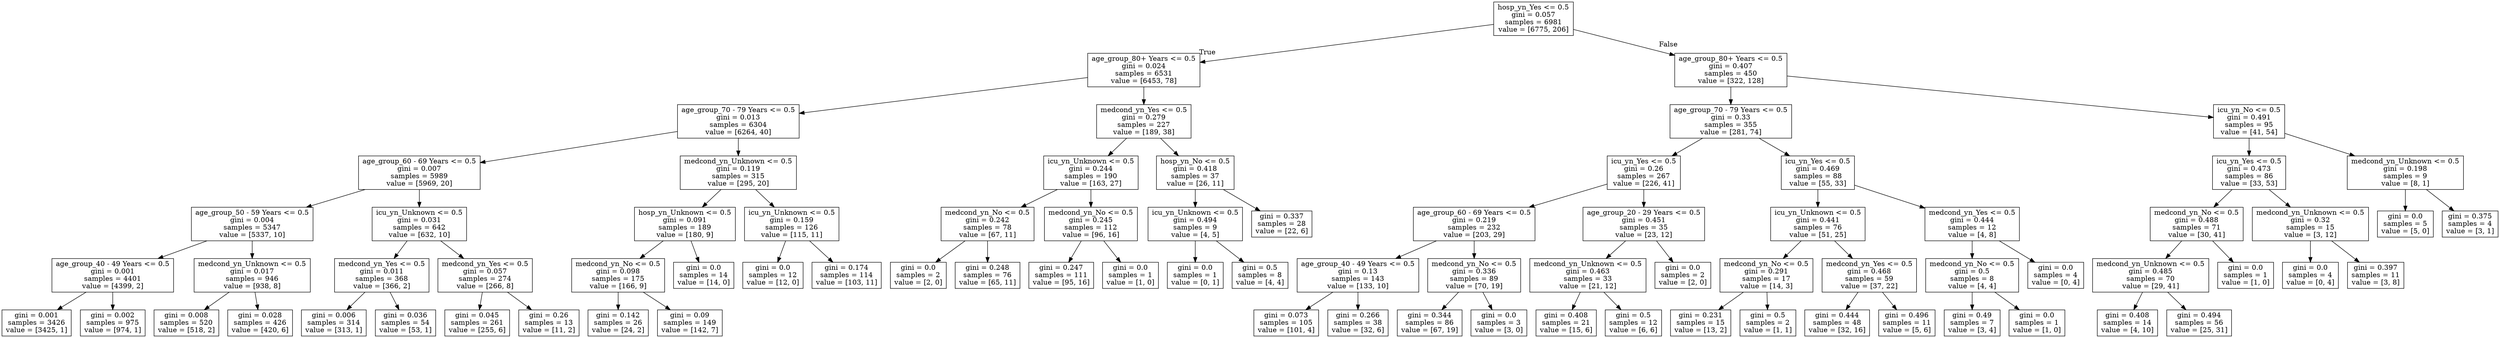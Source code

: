 digraph Tree {
node [shape=box] ;
0 [label="hosp_yn_Yes <= 0.5\ngini = 0.057\nsamples = 6981\nvalue = [6775, 206]"] ;
1 [label="age_group_80+ Years <= 0.5\ngini = 0.024\nsamples = 6531\nvalue = [6453, 78]"] ;
0 -> 1 [labeldistance=2.5, labelangle=45, headlabel="True"] ;
2 [label="age_group_70 - 79 Years <= 0.5\ngini = 0.013\nsamples = 6304\nvalue = [6264, 40]"] ;
1 -> 2 ;
3 [label="age_group_60 - 69 Years <= 0.5\ngini = 0.007\nsamples = 5989\nvalue = [5969, 20]"] ;
2 -> 3 ;
4 [label="age_group_50 - 59 Years <= 0.5\ngini = 0.004\nsamples = 5347\nvalue = [5337, 10]"] ;
3 -> 4 ;
5 [label="age_group_40 - 49 Years <= 0.5\ngini = 0.001\nsamples = 4401\nvalue = [4399, 2]"] ;
4 -> 5 ;
6 [label="gini = 0.001\nsamples = 3426\nvalue = [3425, 1]"] ;
5 -> 6 ;
7 [label="gini = 0.002\nsamples = 975\nvalue = [974, 1]"] ;
5 -> 7 ;
8 [label="medcond_yn_Unknown <= 0.5\ngini = 0.017\nsamples = 946\nvalue = [938, 8]"] ;
4 -> 8 ;
9 [label="gini = 0.008\nsamples = 520\nvalue = [518, 2]"] ;
8 -> 9 ;
10 [label="gini = 0.028\nsamples = 426\nvalue = [420, 6]"] ;
8 -> 10 ;
11 [label="icu_yn_Unknown <= 0.5\ngini = 0.031\nsamples = 642\nvalue = [632, 10]"] ;
3 -> 11 ;
12 [label="medcond_yn_Yes <= 0.5\ngini = 0.011\nsamples = 368\nvalue = [366, 2]"] ;
11 -> 12 ;
13 [label="gini = 0.006\nsamples = 314\nvalue = [313, 1]"] ;
12 -> 13 ;
14 [label="gini = 0.036\nsamples = 54\nvalue = [53, 1]"] ;
12 -> 14 ;
15 [label="medcond_yn_Yes <= 0.5\ngini = 0.057\nsamples = 274\nvalue = [266, 8]"] ;
11 -> 15 ;
16 [label="gini = 0.045\nsamples = 261\nvalue = [255, 6]"] ;
15 -> 16 ;
17 [label="gini = 0.26\nsamples = 13\nvalue = [11, 2]"] ;
15 -> 17 ;
18 [label="medcond_yn_Unknown <= 0.5\ngini = 0.119\nsamples = 315\nvalue = [295, 20]"] ;
2 -> 18 ;
19 [label="hosp_yn_Unknown <= 0.5\ngini = 0.091\nsamples = 189\nvalue = [180, 9]"] ;
18 -> 19 ;
20 [label="medcond_yn_No <= 0.5\ngini = 0.098\nsamples = 175\nvalue = [166, 9]"] ;
19 -> 20 ;
21 [label="gini = 0.142\nsamples = 26\nvalue = [24, 2]"] ;
20 -> 21 ;
22 [label="gini = 0.09\nsamples = 149\nvalue = [142, 7]"] ;
20 -> 22 ;
23 [label="gini = 0.0\nsamples = 14\nvalue = [14, 0]"] ;
19 -> 23 ;
24 [label="icu_yn_Unknown <= 0.5\ngini = 0.159\nsamples = 126\nvalue = [115, 11]"] ;
18 -> 24 ;
25 [label="gini = 0.0\nsamples = 12\nvalue = [12, 0]"] ;
24 -> 25 ;
26 [label="gini = 0.174\nsamples = 114\nvalue = [103, 11]"] ;
24 -> 26 ;
27 [label="medcond_yn_Yes <= 0.5\ngini = 0.279\nsamples = 227\nvalue = [189, 38]"] ;
1 -> 27 ;
28 [label="icu_yn_Unknown <= 0.5\ngini = 0.244\nsamples = 190\nvalue = [163, 27]"] ;
27 -> 28 ;
29 [label="medcond_yn_No <= 0.5\ngini = 0.242\nsamples = 78\nvalue = [67, 11]"] ;
28 -> 29 ;
30 [label="gini = 0.0\nsamples = 2\nvalue = [2, 0]"] ;
29 -> 30 ;
31 [label="gini = 0.248\nsamples = 76\nvalue = [65, 11]"] ;
29 -> 31 ;
32 [label="medcond_yn_No <= 0.5\ngini = 0.245\nsamples = 112\nvalue = [96, 16]"] ;
28 -> 32 ;
33 [label="gini = 0.247\nsamples = 111\nvalue = [95, 16]"] ;
32 -> 33 ;
34 [label="gini = 0.0\nsamples = 1\nvalue = [1, 0]"] ;
32 -> 34 ;
35 [label="hosp_yn_No <= 0.5\ngini = 0.418\nsamples = 37\nvalue = [26, 11]"] ;
27 -> 35 ;
36 [label="icu_yn_Unknown <= 0.5\ngini = 0.494\nsamples = 9\nvalue = [4, 5]"] ;
35 -> 36 ;
37 [label="gini = 0.0\nsamples = 1\nvalue = [0, 1]"] ;
36 -> 37 ;
38 [label="gini = 0.5\nsamples = 8\nvalue = [4, 4]"] ;
36 -> 38 ;
39 [label="gini = 0.337\nsamples = 28\nvalue = [22, 6]"] ;
35 -> 39 ;
40 [label="age_group_80+ Years <= 0.5\ngini = 0.407\nsamples = 450\nvalue = [322, 128]"] ;
0 -> 40 [labeldistance=2.5, labelangle=-45, headlabel="False"] ;
41 [label="age_group_70 - 79 Years <= 0.5\ngini = 0.33\nsamples = 355\nvalue = [281, 74]"] ;
40 -> 41 ;
42 [label="icu_yn_Yes <= 0.5\ngini = 0.26\nsamples = 267\nvalue = [226, 41]"] ;
41 -> 42 ;
43 [label="age_group_60 - 69 Years <= 0.5\ngini = 0.219\nsamples = 232\nvalue = [203, 29]"] ;
42 -> 43 ;
44 [label="age_group_40 - 49 Years <= 0.5\ngini = 0.13\nsamples = 143\nvalue = [133, 10]"] ;
43 -> 44 ;
45 [label="gini = 0.073\nsamples = 105\nvalue = [101, 4]"] ;
44 -> 45 ;
46 [label="gini = 0.266\nsamples = 38\nvalue = [32, 6]"] ;
44 -> 46 ;
47 [label="medcond_yn_No <= 0.5\ngini = 0.336\nsamples = 89\nvalue = [70, 19]"] ;
43 -> 47 ;
48 [label="gini = 0.344\nsamples = 86\nvalue = [67, 19]"] ;
47 -> 48 ;
49 [label="gini = 0.0\nsamples = 3\nvalue = [3, 0]"] ;
47 -> 49 ;
50 [label="age_group_20 - 29 Years <= 0.5\ngini = 0.451\nsamples = 35\nvalue = [23, 12]"] ;
42 -> 50 ;
51 [label="medcond_yn_Unknown <= 0.5\ngini = 0.463\nsamples = 33\nvalue = [21, 12]"] ;
50 -> 51 ;
52 [label="gini = 0.408\nsamples = 21\nvalue = [15, 6]"] ;
51 -> 52 ;
53 [label="gini = 0.5\nsamples = 12\nvalue = [6, 6]"] ;
51 -> 53 ;
54 [label="gini = 0.0\nsamples = 2\nvalue = [2, 0]"] ;
50 -> 54 ;
55 [label="icu_yn_Yes <= 0.5\ngini = 0.469\nsamples = 88\nvalue = [55, 33]"] ;
41 -> 55 ;
56 [label="icu_yn_Unknown <= 0.5\ngini = 0.441\nsamples = 76\nvalue = [51, 25]"] ;
55 -> 56 ;
57 [label="medcond_yn_No <= 0.5\ngini = 0.291\nsamples = 17\nvalue = [14, 3]"] ;
56 -> 57 ;
58 [label="gini = 0.231\nsamples = 15\nvalue = [13, 2]"] ;
57 -> 58 ;
59 [label="gini = 0.5\nsamples = 2\nvalue = [1, 1]"] ;
57 -> 59 ;
60 [label="medcond_yn_Yes <= 0.5\ngini = 0.468\nsamples = 59\nvalue = [37, 22]"] ;
56 -> 60 ;
61 [label="gini = 0.444\nsamples = 48\nvalue = [32, 16]"] ;
60 -> 61 ;
62 [label="gini = 0.496\nsamples = 11\nvalue = [5, 6]"] ;
60 -> 62 ;
63 [label="medcond_yn_Yes <= 0.5\ngini = 0.444\nsamples = 12\nvalue = [4, 8]"] ;
55 -> 63 ;
64 [label="medcond_yn_No <= 0.5\ngini = 0.5\nsamples = 8\nvalue = [4, 4]"] ;
63 -> 64 ;
65 [label="gini = 0.49\nsamples = 7\nvalue = [3, 4]"] ;
64 -> 65 ;
66 [label="gini = 0.0\nsamples = 1\nvalue = [1, 0]"] ;
64 -> 66 ;
67 [label="gini = 0.0\nsamples = 4\nvalue = [0, 4]"] ;
63 -> 67 ;
68 [label="icu_yn_No <= 0.5\ngini = 0.491\nsamples = 95\nvalue = [41, 54]"] ;
40 -> 68 ;
69 [label="icu_yn_Yes <= 0.5\ngini = 0.473\nsamples = 86\nvalue = [33, 53]"] ;
68 -> 69 ;
70 [label="medcond_yn_No <= 0.5\ngini = 0.488\nsamples = 71\nvalue = [30, 41]"] ;
69 -> 70 ;
71 [label="medcond_yn_Unknown <= 0.5\ngini = 0.485\nsamples = 70\nvalue = [29, 41]"] ;
70 -> 71 ;
72 [label="gini = 0.408\nsamples = 14\nvalue = [4, 10]"] ;
71 -> 72 ;
73 [label="gini = 0.494\nsamples = 56\nvalue = [25, 31]"] ;
71 -> 73 ;
74 [label="gini = 0.0\nsamples = 1\nvalue = [1, 0]"] ;
70 -> 74 ;
75 [label="medcond_yn_Unknown <= 0.5\ngini = 0.32\nsamples = 15\nvalue = [3, 12]"] ;
69 -> 75 ;
76 [label="gini = 0.0\nsamples = 4\nvalue = [0, 4]"] ;
75 -> 76 ;
77 [label="gini = 0.397\nsamples = 11\nvalue = [3, 8]"] ;
75 -> 77 ;
78 [label="medcond_yn_Unknown <= 0.5\ngini = 0.198\nsamples = 9\nvalue = [8, 1]"] ;
68 -> 78 ;
79 [label="gini = 0.0\nsamples = 5\nvalue = [5, 0]"] ;
78 -> 79 ;
80 [label="gini = 0.375\nsamples = 4\nvalue = [3, 1]"] ;
78 -> 80 ;
}